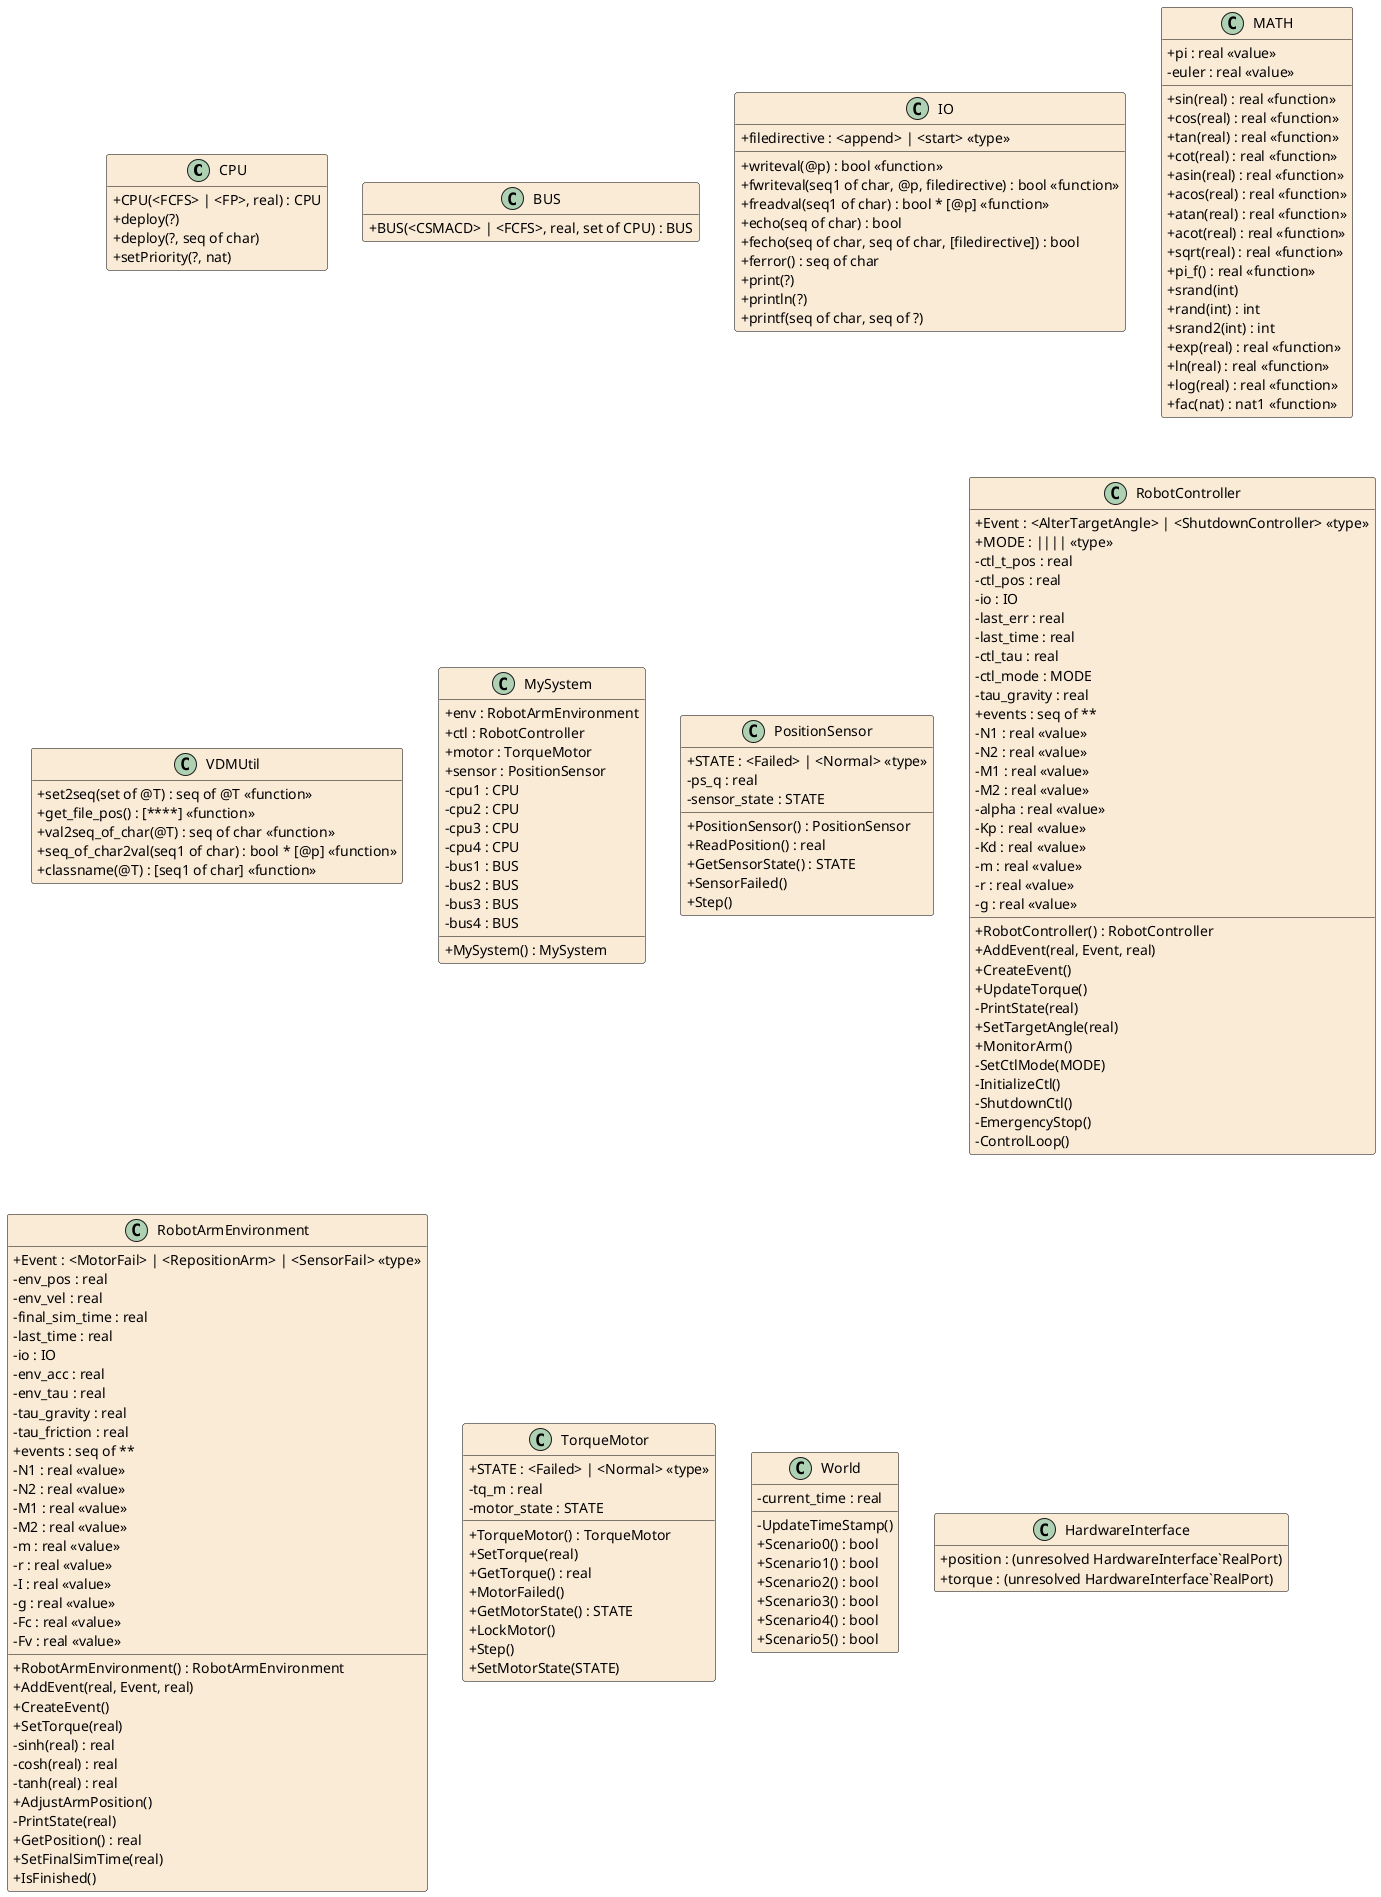 @startuml RobotArm v.4.0

hide empty members
skinparam Shadowing false
skinparam classAttributeIconSize 0
skinparam ClassBorderThickness 0.5
skinparam groupInheritance 5
skinparam class {
	BackgroundColor AntiqueWhite
	ArrowColor Black
	BorderColor Black
}
skinparam defaultTextAlignment center

class CPU
{
	+CPU(<FCFS> | <FP>, real) : CPU
	+deploy(?)
	+deploy(?, seq of char)
	+setPriority(?, nat)
}

class BUS
{
	+BUS(<CSMACD> | <FCFS>, real, set of CPU) : BUS
}

class IO
{
	+filedirective : <append> | <start> <<type>>
	+writeval(@p) : bool <<function>>
	+fwriteval(seq1 of char, @p, filedirective) : bool <<function>>
	+freadval(seq1 of char) : bool * [@p] <<function>>
	+echo(seq of char) : bool
	+fecho(seq of char, seq of char, [filedirective]) : bool
	+ferror() : seq of char
	+print(?)
	+println(?)
	+printf(seq of char, seq of ?)
}

class MATH
{
	+sin(real) : real <<function>>
	+cos(real) : real <<function>>
	+tan(real) : real <<function>>
	+cot(real) : real <<function>>
	+asin(real) : real <<function>>
	+acos(real) : real <<function>>
	+atan(real) : real <<function>>
	+acot(real) : real <<function>>
	+sqrt(real) : real <<function>>
	+pi_f() : real <<function>>
	+srand(int)
	+rand(int) : int
	+srand2(int) : int
	+exp(real) : real <<function>>
	+ln(real) : real <<function>>
	+log(real) : real <<function>>
	+fac(nat) : nat1 <<function>>
	+pi : real <<value>>
	-euler : real <<value>>
}

class VDMUtil
{
	+set2seq(set of @T) : seq of @T <<function>>
	+get_file_pos() : [****] <<function>>
	+val2seq_of_char(@T) : seq of char <<function>>
	+seq_of_char2val(seq1 of char) : bool * [@p] <<function>>
	+classname(@T) : [seq1 of char] <<function>>
}

class MySystem
{
	+env : RobotArmEnvironment
	+ctl : RobotController
	+motor : TorqueMotor
	+sensor : PositionSensor
	-cpu1 : CPU
	-cpu2 : CPU
	-cpu3 : CPU
	-cpu4 : CPU
	-bus1 : BUS
	-bus2 : BUS
	-bus3 : BUS
	-bus4 : BUS
	+MySystem() : MySystem
}

class PositionSensor
{
	+STATE : <Failed> | <Normal> <<type>>
	-ps_q : real
	-sensor_state : STATE
	+PositionSensor() : PositionSensor
	+ReadPosition() : real
	+GetSensorState() : STATE
	+SensorFailed()
	+Step()
}

class RobotController
{
	+Event : <AlterTargetAngle> | <ShutdownController> <<type>>
	+MODE : |||| <<type>>
	-ctl_t_pos : real
	-ctl_pos : real
	-io : IO
	-last_err : real
	-last_time : real
	-ctl_tau : real
	-ctl_mode : MODE
	-tau_gravity : real
	+events : seq of **
	-N1 : real <<value>>
	-N2 : real <<value>>
	-M1 : real <<value>>
	-M2 : real <<value>>
	-alpha : real <<value>>
	-Kp : real <<value>>
	-Kd : real <<value>>
	-m : real <<value>>
	-r : real <<value>>
	-g : real <<value>>
	+RobotController() : RobotController
	+AddEvent(real, Event, real)
	+CreateEvent()
	+UpdateTorque()
	-PrintState(real)
	+SetTargetAngle(real)
	+MonitorArm()
	-SetCtlMode(MODE)
	-InitializeCtl()
	-ShutdownCtl()
	-EmergencyStop()
	-ControlLoop()
}

class RobotArmEnvironment
{
	+Event : <MotorFail> | <RepositionArm> | <SensorFail> <<type>>
	-env_pos : real
	-env_vel : real
	-final_sim_time : real
	-last_time : real
	-io : IO
	-env_acc : real
	-env_tau : real
	-tau_gravity : real
	-tau_friction : real
	+events : seq of **
	-N1 : real <<value>>
	-N2 : real <<value>>
	-M1 : real <<value>>
	-M2 : real <<value>>
	-m : real <<value>>
	-r : real <<value>>
	-I : real <<value>>
	-g : real <<value>>
	-Fc : real <<value>>
	-Fv : real <<value>>
	+RobotArmEnvironment() : RobotArmEnvironment
	+AddEvent(real, Event, real)
	+CreateEvent()
	+SetTorque(real)
	-sinh(real) : real
	-cosh(real) : real
	-tanh(real) : real
	+AdjustArmPosition()
	-PrintState(real)
	+GetPosition() : real
	+SetFinalSimTime(real)
	+IsFinished()
}

class TorqueMotor
{
	+STATE : <Failed> | <Normal> <<type>>
	-tq_m : real
	-motor_state : STATE
	+TorqueMotor() : TorqueMotor
	+SetTorque(real)
	+GetTorque() : real
	+MotorFailed()
	+GetMotorState() : STATE
	+LockMotor()
	+Step()
	+SetMotorState(STATE)
}

class World
{
	-current_time : real
	-UpdateTimeStamp()
	+Scenario0() : bool
	+Scenario1() : bool
	+Scenario2() : bool
	+Scenario3() : bool
	+Scenario4() : bool
	+Scenario5() : bool
}

class HardwareInterface
{
	+position : (unresolved HardwareInterface`RealPort)
	+torque : (unresolved HardwareInterface`RealPort)
}


@enduml